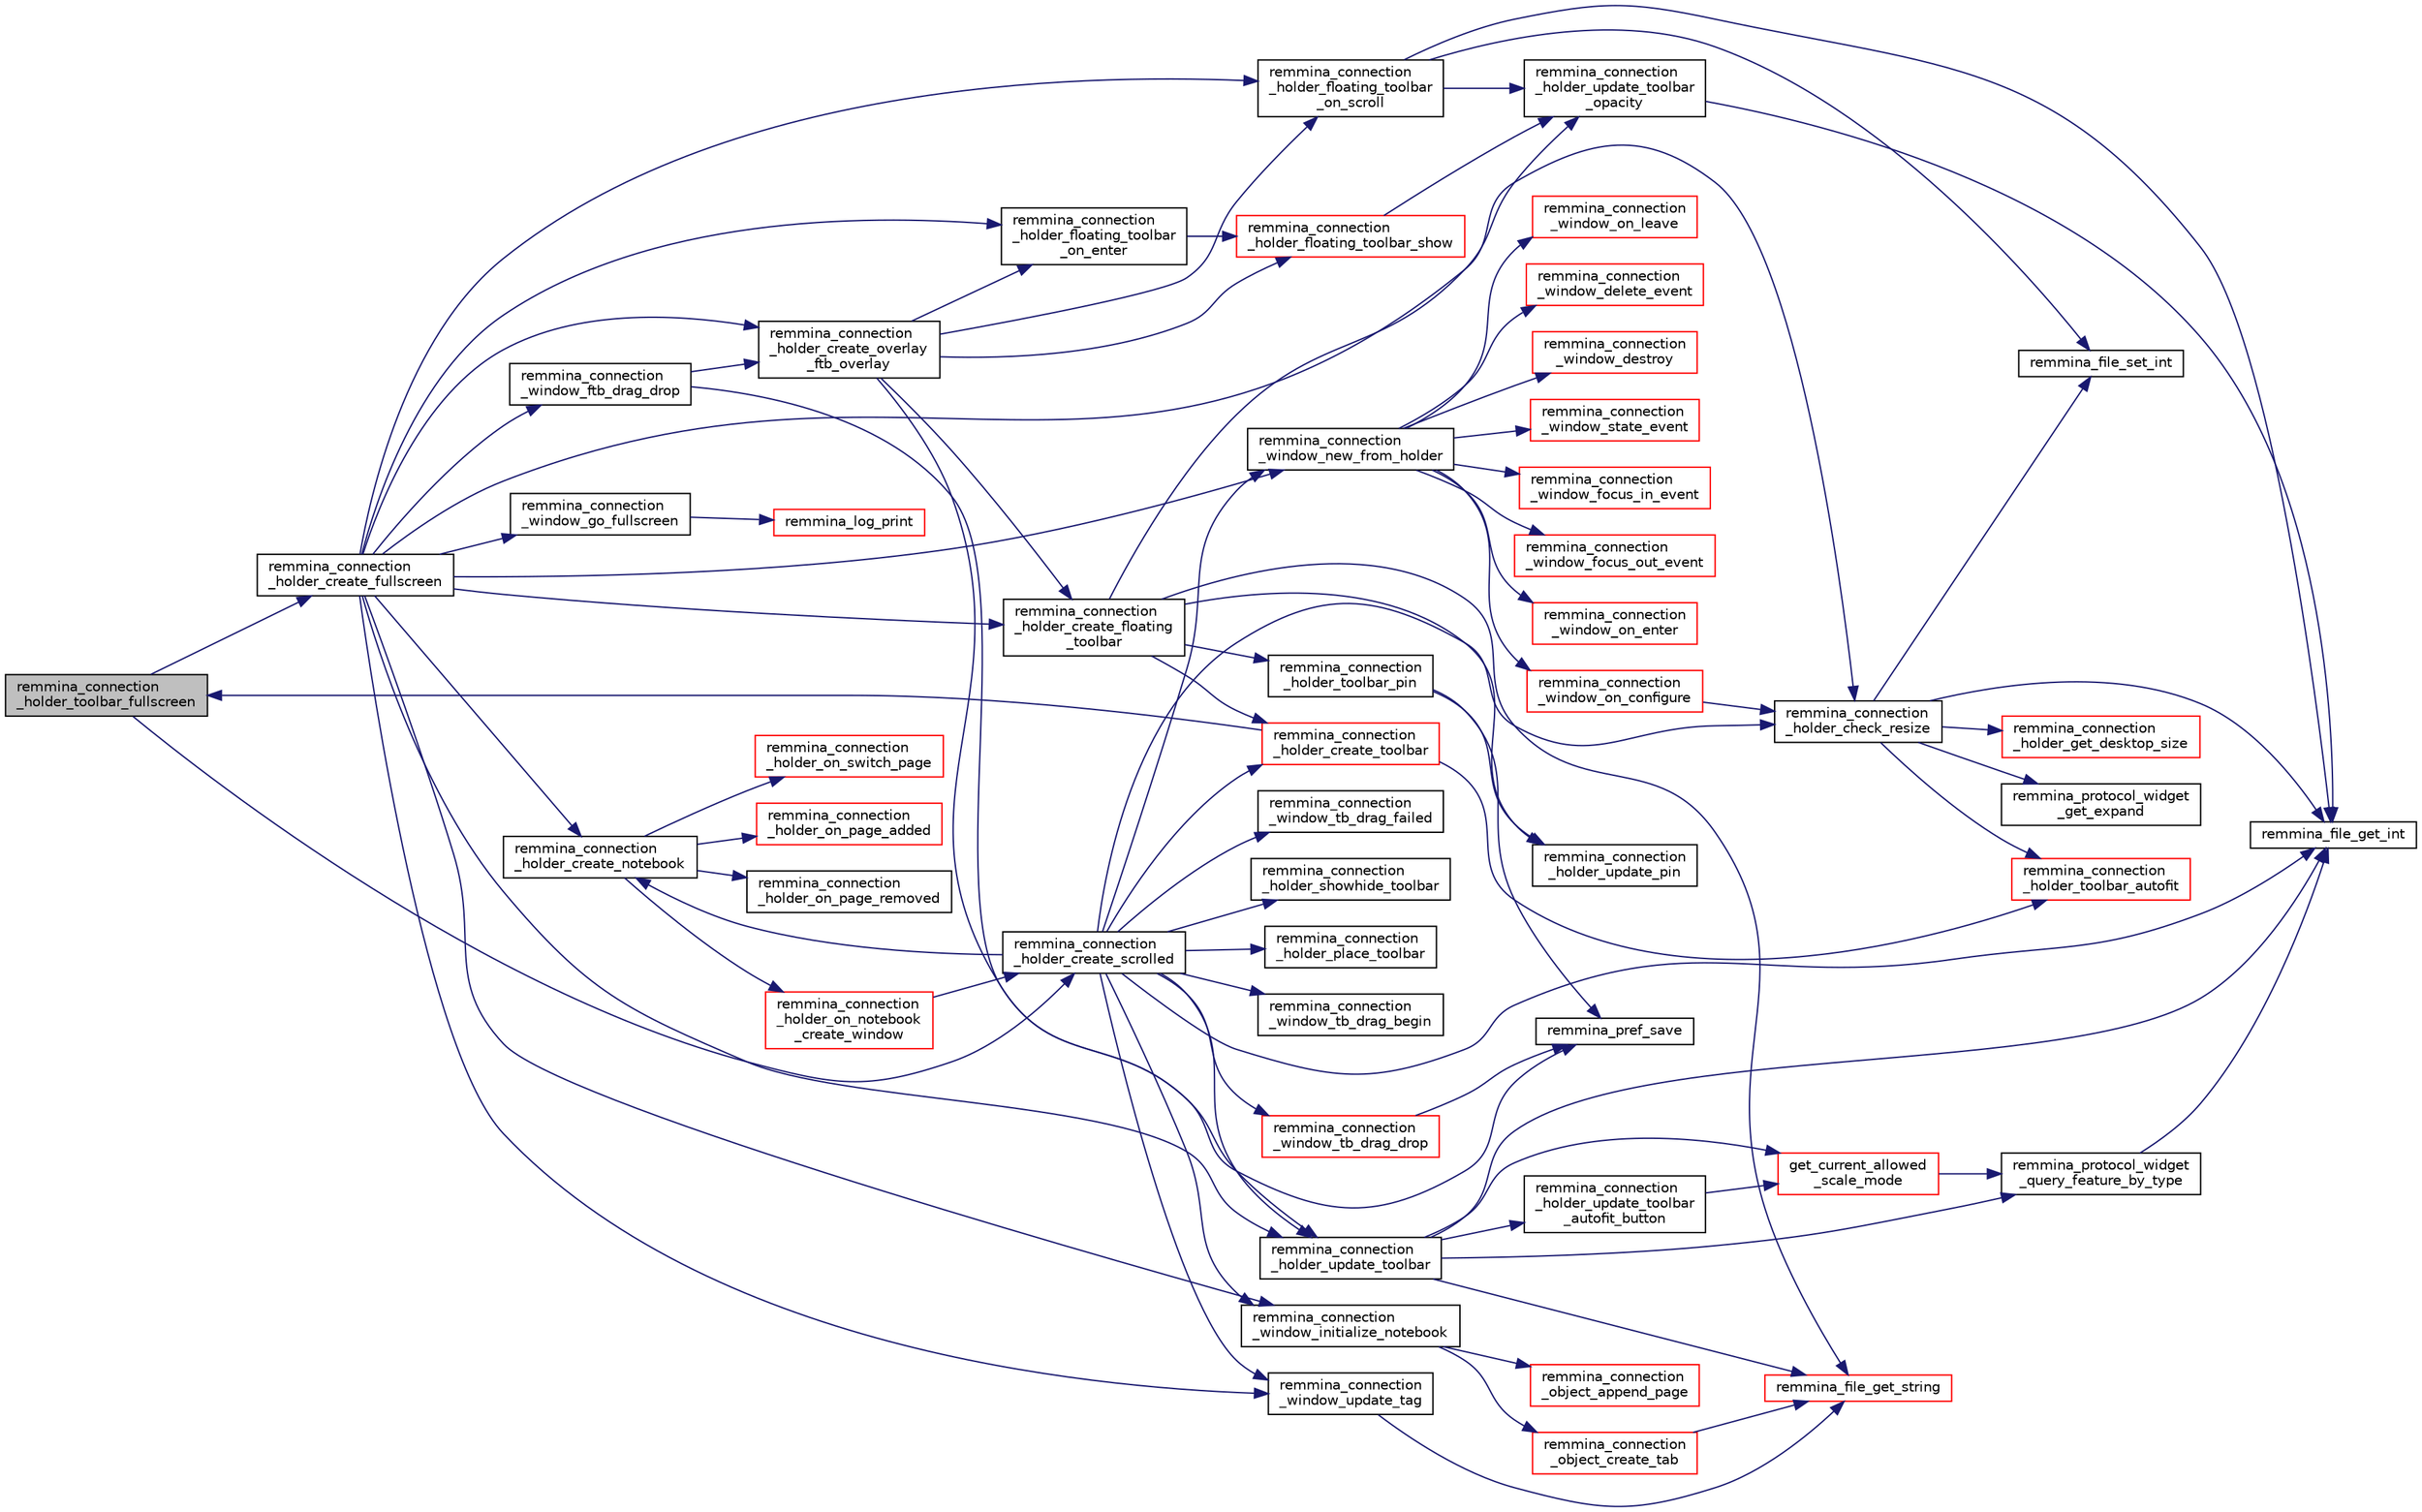 digraph "remmina_connection_holder_toolbar_fullscreen"
{
  edge [fontname="Helvetica",fontsize="10",labelfontname="Helvetica",labelfontsize="10"];
  node [fontname="Helvetica",fontsize="10",shape=record];
  rankdir="LR";
  Node6807 [label="remmina_connection\l_holder_toolbar_fullscreen",height=0.2,width=0.4,color="black", fillcolor="grey75", style="filled", fontcolor="black"];
  Node6807 -> Node6808 [color="midnightblue",fontsize="10",style="solid",fontname="Helvetica"];
  Node6808 [label="remmina_connection\l_holder_create_fullscreen",height=0.2,width=0.4,color="black", fillcolor="white", style="filled",URL="$remmina__connection__window_8c.html#ae67ca4d276339723c1ff87fc224eaccf"];
  Node6808 -> Node6809 [color="midnightblue",fontsize="10",style="solid",fontname="Helvetica"];
  Node6809 [label="remmina_connection\l_window_new_from_holder",height=0.2,width=0.4,color="black", fillcolor="white", style="filled",URL="$remmina__connection__window_8c.html#a0ff4775a640861c11f2bc9f4e4680ed5"];
  Node6809 -> Node6810 [color="midnightblue",fontsize="10",style="solid",fontname="Helvetica"];
  Node6810 [label="remmina_connection\l_window_delete_event",height=0.2,width=0.4,color="red", fillcolor="white", style="filled",URL="$remmina__connection__window_8c.html#aa84f957aaf2152717af3959b80ecfa8a"];
  Node6809 -> Node6895 [color="midnightblue",fontsize="10",style="solid",fontname="Helvetica"];
  Node6895 [label="remmina_connection\l_window_destroy",height=0.2,width=0.4,color="red", fillcolor="white", style="filled",URL="$remmina__connection__window_8c.html#a2d157bba82de5684318381a8816db2af"];
  Node6809 -> Node6897 [color="midnightblue",fontsize="10",style="solid",fontname="Helvetica"];
  Node6897 [label="remmina_connection\l_window_state_event",height=0.2,width=0.4,color="red", fillcolor="white", style="filled",URL="$remmina__connection__window_8c.html#a174d5b1e983a96c98aae2e8078f462bd"];
  Node6809 -> Node7057 [color="midnightblue",fontsize="10",style="solid",fontname="Helvetica"];
  Node7057 [label="remmina_connection\l_window_focus_in_event",height=0.2,width=0.4,color="red", fillcolor="white", style="filled",URL="$remmina__connection__window_8c.html#aac168486f2fb093eb6347cb0726153b5"];
  Node6809 -> Node7058 [color="midnightblue",fontsize="10",style="solid",fontname="Helvetica"];
  Node7058 [label="remmina_connection\l_window_focus_out_event",height=0.2,width=0.4,color="red", fillcolor="white", style="filled",URL="$remmina__connection__window_8c.html#a539828a1dd435bee083d82136691176c"];
  Node6809 -> Node7059 [color="midnightblue",fontsize="10",style="solid",fontname="Helvetica"];
  Node7059 [label="remmina_connection\l_window_on_enter",height=0.2,width=0.4,color="red", fillcolor="white", style="filled",URL="$remmina__connection__window_8c.html#a2b5a6494f27dca9408e2640f11a7738c"];
  Node6809 -> Node7060 [color="midnightblue",fontsize="10",style="solid",fontname="Helvetica"];
  Node7060 [label="remmina_connection\l_window_on_leave",height=0.2,width=0.4,color="red", fillcolor="white", style="filled",URL="$remmina__connection__window_8c.html#a63c87d892406b77f16956a54b039ab1b"];
  Node6809 -> Node7061 [color="midnightblue",fontsize="10",style="solid",fontname="Helvetica"];
  Node7061 [label="remmina_connection\l_window_on_configure",height=0.2,width=0.4,color="red", fillcolor="white", style="filled",URL="$remmina__connection__window_8c.html#af79fdcdd07b28c1cde08489d7986ca37"];
  Node7061 -> Node6948 [color="midnightblue",fontsize="10",style="solid",fontname="Helvetica"];
  Node6948 [label="remmina_connection\l_holder_check_resize",height=0.2,width=0.4,color="black", fillcolor="white", style="filled",URL="$remmina__connection__window_8c.html#adf48e258e535235d29c9638333488920"];
  Node6948 -> Node6925 [color="midnightblue",fontsize="10",style="solid",fontname="Helvetica"];
  Node6925 [label="remmina_connection\l_holder_get_desktop_size",height=0.2,width=0.4,color="red", fillcolor="white", style="filled",URL="$remmina__connection__window_8c.html#acf5d62eb5dda2e3a1a76c4bcbb926fb8"];
  Node6948 -> Node6949 [color="midnightblue",fontsize="10",style="solid",fontname="Helvetica"];
  Node6949 [label="remmina_protocol_widget\l_get_expand",height=0.2,width=0.4,color="black", fillcolor="white", style="filled",URL="$remmina__protocol__widget_8c.html#a25bcb2ae99449624fed6f770218e3d25"];
  Node6948 -> Node6857 [color="midnightblue",fontsize="10",style="solid",fontname="Helvetica"];
  Node6857 [label="remmina_file_get_int",height=0.2,width=0.4,color="black", fillcolor="white", style="filled",URL="$remmina__file_8c.html#a4884356c195dcfb4ceacf641a1e74e66"];
  Node6948 -> Node6945 [color="midnightblue",fontsize="10",style="solid",fontname="Helvetica"];
  Node6945 [label="remmina_file_set_int",height=0.2,width=0.4,color="black", fillcolor="white", style="filled",URL="$remmina__file_8c.html#af153b0d289ac93f6ecdaa15d5f3b9b8c"];
  Node6948 -> Node6923 [color="midnightblue",fontsize="10",style="solid",fontname="Helvetica"];
  Node6923 [label="remmina_connection\l_holder_toolbar_autofit",height=0.2,width=0.4,color="red", fillcolor="white", style="filled",URL="$remmina__connection__window_8c.html#ac679e10d8be64d56ed13043dd4df7d1c"];
  Node6808 -> Node6985 [color="midnightblue",fontsize="10",style="solid",fontname="Helvetica"];
  Node6985 [label="remmina_connection\l_holder_create_notebook",height=0.2,width=0.4,color="black", fillcolor="white", style="filled",URL="$remmina__connection__window_8c.html#ae616dc409c5775dc73d9a83c1f081705"];
  Node6985 -> Node6986 [color="midnightblue",fontsize="10",style="solid",fontname="Helvetica"];
  Node6986 [label="remmina_connection\l_holder_on_notebook\l_create_window",height=0.2,width=0.4,color="red", fillcolor="white", style="filled",URL="$remmina__connection__window_8c.html#a2f5fc595c1aad851962aa58e2009bcce"];
  Node6986 -> Node6920 [color="midnightblue",fontsize="10",style="solid",fontname="Helvetica"];
  Node6920 [label="remmina_connection\l_holder_create_scrolled",height=0.2,width=0.4,color="black", fillcolor="white", style="filled",URL="$remmina__connection__window_8c.html#a57b3656c37df65d276ddd50a16906dc7"];
  Node6920 -> Node6809 [color="midnightblue",fontsize="10",style="solid",fontname="Helvetica"];
  Node6920 -> Node6857 [color="midnightblue",fontsize="10",style="solid",fontname="Helvetica"];
  Node6920 -> Node6921 [color="midnightblue",fontsize="10",style="solid",fontname="Helvetica"];
  Node6921 [label="remmina_connection\l_holder_create_toolbar",height=0.2,width=0.4,color="red", fillcolor="white", style="filled",URL="$remmina__connection__window_8c.html#af8138da72278e9e9000276e08a6fd984"];
  Node6921 -> Node6923 [color="midnightblue",fontsize="10",style="solid",fontname="Helvetica"];
  Node6921 -> Node6807 [color="midnightblue",fontsize="10",style="solid",fontname="Helvetica"];
  Node6920 -> Node6985 [color="midnightblue",fontsize="10",style="solid",fontname="Helvetica"];
  Node6920 -> Node6995 [color="midnightblue",fontsize="10",style="solid",fontname="Helvetica"];
  Node6995 [label="remmina_connection\l_holder_place_toolbar",height=0.2,width=0.4,color="black", fillcolor="white", style="filled",URL="$remmina__connection__window_8c.html#a3627c2a73e45f25e4672fcce27af9a18"];
  Node6920 -> Node6996 [color="midnightblue",fontsize="10",style="solid",fontname="Helvetica"];
  Node6996 [label="remmina_connection\l_window_tb_drag_begin",height=0.2,width=0.4,color="black", fillcolor="white", style="filled",URL="$remmina__connection__window_8c.html#ae072f58def6470b4cecd2c625d6411e6"];
  Node6920 -> Node6997 [color="midnightblue",fontsize="10",style="solid",fontname="Helvetica"];
  Node6997 [label="remmina_connection\l_window_tb_drag_failed",height=0.2,width=0.4,color="black", fillcolor="white", style="filled",URL="$remmina__connection__window_8c.html#aac99c87f16b44843e8eb41bea27cbe2a"];
  Node6920 -> Node6998 [color="midnightblue",fontsize="10",style="solid",fontname="Helvetica"];
  Node6998 [label="remmina_connection\l_window_tb_drag_drop",height=0.2,width=0.4,color="red", fillcolor="white", style="filled",URL="$remmina__connection__window_8c.html#a289101aed4f30397f39880960aae2ac3"];
  Node6998 -> Node6862 [color="midnightblue",fontsize="10",style="solid",fontname="Helvetica"];
  Node6862 [label="remmina_pref_save",height=0.2,width=0.4,color="black", fillcolor="white", style="filled",URL="$remmina__pref_8c.html#a1c614a5e7dc3cd415be6e0a926e26983"];
  Node6920 -> Node7002 [color="midnightblue",fontsize="10",style="solid",fontname="Helvetica"];
  Node7002 [label="remmina_connection\l_window_initialize_notebook",height=0.2,width=0.4,color="black", fillcolor="white", style="filled",URL="$remmina__connection__window_8c.html#aa28770c2f7c156eb4574227310481041"];
  Node7002 -> Node7003 [color="midnightblue",fontsize="10",style="solid",fontname="Helvetica"];
  Node7003 [label="remmina_connection\l_object_create_tab",height=0.2,width=0.4,color="red", fillcolor="white", style="filled",URL="$remmina__connection__window_8c.html#a888c4dd031e9366a3284cb34351865aa"];
  Node7003 -> Node6847 [color="midnightblue",fontsize="10",style="solid",fontname="Helvetica"];
  Node6847 [label="remmina_file_get_string",height=0.2,width=0.4,color="red", fillcolor="white", style="filled",URL="$remmina__file_8c.html#a8eb1b213d9d08c6ad13683ce05f4355e"];
  Node7002 -> Node7005 [color="midnightblue",fontsize="10",style="solid",fontname="Helvetica"];
  Node7005 [label="remmina_connection\l_object_append_page",height=0.2,width=0.4,color="red", fillcolor="white", style="filled",URL="$remmina__connection__window_8c.html#ac06b41c974d5cfc6277f50b617a550bb"];
  Node6920 -> Node7013 [color="midnightblue",fontsize="10",style="solid",fontname="Helvetica"];
  Node7013 [label="remmina_connection\l_window_update_tag",height=0.2,width=0.4,color="black", fillcolor="white", style="filled",URL="$remmina__connection__window_8c.html#a49552d7adf2f4e22a59d89802171e52b"];
  Node7013 -> Node6847 [color="midnightblue",fontsize="10",style="solid",fontname="Helvetica"];
  Node6920 -> Node6991 [color="midnightblue",fontsize="10",style="solid",fontname="Helvetica"];
  Node6991 [label="remmina_connection\l_holder_update_toolbar",height=0.2,width=0.4,color="black", fillcolor="white", style="filled",URL="$remmina__connection__window_8c.html#a1b31d50e3792f41f4f78c1dbc1c5b27c"];
  Node6991 -> Node6947 [color="midnightblue",fontsize="10",style="solid",fontname="Helvetica"];
  Node6947 [label="remmina_connection\l_holder_update_toolbar\l_autofit_button",height=0.2,width=0.4,color="black", fillcolor="white", style="filled",URL="$remmina__connection__window_8c.html#adb407338a545724966a1c62d3bd60fb5"];
  Node6947 -> Node6929 [color="midnightblue",fontsize="10",style="solid",fontname="Helvetica"];
  Node6929 [label="get_current_allowed\l_scale_mode",height=0.2,width=0.4,color="red", fillcolor="white", style="filled",URL="$remmina__connection__window_8c.html#abbc84b2c450f62c288ff827c5d2c5cd2"];
  Node6929 -> Node6931 [color="midnightblue",fontsize="10",style="solid",fontname="Helvetica"];
  Node6931 [label="remmina_protocol_widget\l_query_feature_by_type",height=0.2,width=0.4,color="black", fillcolor="white", style="filled",URL="$remmina__protocol__widget_8c.html#adbe15328275677cb38bd8c8a2d5e039d"];
  Node6931 -> Node6857 [color="midnightblue",fontsize="10",style="solid",fontname="Helvetica"];
  Node6991 -> Node6929 [color="midnightblue",fontsize="10",style="solid",fontname="Helvetica"];
  Node6991 -> Node6857 [color="midnightblue",fontsize="10",style="solid",fontname="Helvetica"];
  Node6991 -> Node6931 [color="midnightblue",fontsize="10",style="solid",fontname="Helvetica"];
  Node6991 -> Node6847 [color="midnightblue",fontsize="10",style="solid",fontname="Helvetica"];
  Node6920 -> Node7014 [color="midnightblue",fontsize="10",style="solid",fontname="Helvetica"];
  Node7014 [label="remmina_connection\l_holder_showhide_toolbar",height=0.2,width=0.4,color="black", fillcolor="white", style="filled",URL="$remmina__connection__window_8c.html#a3542c1aed620129ef10a0cb01b2db526"];
  Node6920 -> Node6948 [color="midnightblue",fontsize="10",style="solid",fontname="Helvetica"];
  Node6985 -> Node6988 [color="midnightblue",fontsize="10",style="solid",fontname="Helvetica"];
  Node6988 [label="remmina_connection\l_holder_on_switch_page",height=0.2,width=0.4,color="red", fillcolor="white", style="filled",URL="$remmina__connection__window_8c.html#ac93e70cd6f65ebb4bee3827240cf1c05"];
  Node6985 -> Node6992 [color="midnightblue",fontsize="10",style="solid",fontname="Helvetica"];
  Node6992 [label="remmina_connection\l_holder_on_page_added",height=0.2,width=0.4,color="red", fillcolor="white", style="filled",URL="$remmina__connection__window_8c.html#a17841adaac1f1d03395629af001f9135"];
  Node6985 -> Node6994 [color="midnightblue",fontsize="10",style="solid",fontname="Helvetica"];
  Node6994 [label="remmina_connection\l_holder_on_page_removed",height=0.2,width=0.4,color="black", fillcolor="white", style="filled",URL="$remmina__connection__window_8c.html#a6f585d526b1cbf7224329da51ad40005"];
  Node6808 -> Node7002 [color="midnightblue",fontsize="10",style="solid",fontname="Helvetica"];
  Node6808 -> Node7013 [color="midnightblue",fontsize="10",style="solid",fontname="Helvetica"];
  Node6808 -> Node7063 [color="midnightblue",fontsize="10",style="solid",fontname="Helvetica"];
  Node7063 [label="remmina_connection\l_holder_create_overlay\l_ftb_overlay",height=0.2,width=0.4,color="black", fillcolor="white", style="filled",URL="$remmina__connection__window_8c.html#ab2edcb806312b3367c70fbb13c383ae0"];
  Node7063 -> Node7064 [color="midnightblue",fontsize="10",style="solid",fontname="Helvetica"];
  Node7064 [label="remmina_connection\l_holder_create_floating\l_toolbar",height=0.2,width=0.4,color="black", fillcolor="white", style="filled",URL="$remmina__connection__window_8c.html#a967dca6c1876afc3e6bcb763f9709d43"];
  Node7064 -> Node6921 [color="midnightblue",fontsize="10",style="solid",fontname="Helvetica"];
  Node7064 -> Node7065 [color="midnightblue",fontsize="10",style="solid",fontname="Helvetica"];
  Node7065 [label="remmina_connection\l_holder_toolbar_pin",height=0.2,width=0.4,color="black", fillcolor="white", style="filled",URL="$remmina__connection__window_8c.html#a735747875f8442962795c7a2ec027378"];
  Node7065 -> Node6862 [color="midnightblue",fontsize="10",style="solid",fontname="Helvetica"];
  Node7065 -> Node7066 [color="midnightblue",fontsize="10",style="solid",fontname="Helvetica"];
  Node7066 [label="remmina_connection\l_holder_update_pin",height=0.2,width=0.4,color="black", fillcolor="white", style="filled",URL="$remmina__connection__window_8c.html#aac226c5115a432b09cff71ecd772ea6c"];
  Node7064 -> Node7066 [color="midnightblue",fontsize="10",style="solid",fontname="Helvetica"];
  Node7064 -> Node6847 [color="midnightblue",fontsize="10",style="solid",fontname="Helvetica"];
  Node7064 -> Node6937 [color="midnightblue",fontsize="10",style="solid",fontname="Helvetica"];
  Node6937 [label="remmina_connection\l_holder_update_toolbar\l_opacity",height=0.2,width=0.4,color="black", fillcolor="white", style="filled",URL="$remmina__connection__window_8c.html#aac6895538e595984302a03c07bc51fbe"];
  Node6937 -> Node6857 [color="midnightblue",fontsize="10",style="solid",fontname="Helvetica"];
  Node7063 -> Node6991 [color="midnightblue",fontsize="10",style="solid",fontname="Helvetica"];
  Node7063 -> Node6936 [color="midnightblue",fontsize="10",style="solid",fontname="Helvetica"];
  Node6936 [label="remmina_connection\l_holder_floating_toolbar_show",height=0.2,width=0.4,color="red", fillcolor="white", style="filled",URL="$remmina__connection__window_8c.html#a147924e56eceebe1f61e47bf5af2218a"];
  Node6936 -> Node6937 [color="midnightblue",fontsize="10",style="solid",fontname="Helvetica"];
  Node7063 -> Node7067 [color="midnightblue",fontsize="10",style="solid",fontname="Helvetica"];
  Node7067 [label="remmina_connection\l_holder_floating_toolbar\l_on_enter",height=0.2,width=0.4,color="black", fillcolor="white", style="filled",URL="$remmina__connection__window_8c.html#a5b12b74df51eda99c7e34a4d016e4f1e"];
  Node7067 -> Node6936 [color="midnightblue",fontsize="10",style="solid",fontname="Helvetica"];
  Node7063 -> Node7068 [color="midnightblue",fontsize="10",style="solid",fontname="Helvetica"];
  Node7068 [label="remmina_connection\l_holder_floating_toolbar\l_on_scroll",height=0.2,width=0.4,color="black", fillcolor="white", style="filled",URL="$remmina__connection__window_8c.html#a9d0e16bc9f0d555b3832b2ff6be66e3f"];
  Node7068 -> Node6857 [color="midnightblue",fontsize="10",style="solid",fontname="Helvetica"];
  Node7068 -> Node6945 [color="midnightblue",fontsize="10",style="solid",fontname="Helvetica"];
  Node7068 -> Node6937 [color="midnightblue",fontsize="10",style="solid",fontname="Helvetica"];
  Node6808 -> Node7069 [color="midnightblue",fontsize="10",style="solid",fontname="Helvetica"];
  Node7069 [label="remmina_connection\l_window_ftb_drag_drop",height=0.2,width=0.4,color="black", fillcolor="white", style="filled",URL="$remmina__connection__window_8c.html#a15c9b2bd929f8f2bb64d0bb6fa60f067"];
  Node7069 -> Node6862 [color="midnightblue",fontsize="10",style="solid",fontname="Helvetica"];
  Node7069 -> Node7063 [color="midnightblue",fontsize="10",style="solid",fontname="Helvetica"];
  Node6808 -> Node7064 [color="midnightblue",fontsize="10",style="solid",fontname="Helvetica"];
  Node6808 -> Node6991 [color="midnightblue",fontsize="10",style="solid",fontname="Helvetica"];
  Node6808 -> Node7067 [color="midnightblue",fontsize="10",style="solid",fontname="Helvetica"];
  Node6808 -> Node7068 [color="midnightblue",fontsize="10",style="solid",fontname="Helvetica"];
  Node6808 -> Node6948 [color="midnightblue",fontsize="10",style="solid",fontname="Helvetica"];
  Node6808 -> Node7070 [color="midnightblue",fontsize="10",style="solid",fontname="Helvetica"];
  Node7070 [label="remmina_connection\l_window_go_fullscreen",height=0.2,width=0.4,color="black", fillcolor="white", style="filled",URL="$remmina__connection__window_8c.html#a10b3a54bf50f7522ee272932673e9419"];
  Node7070 -> Node7071 [color="midnightblue",fontsize="10",style="solid",fontname="Helvetica"];
  Node7071 [label="remmina_log_print",height=0.2,width=0.4,color="red", fillcolor="white", style="filled",URL="$remmina__log_8c.html#aca8f826a273194e22f4467421af9b3aa"];
  Node6807 -> Node6920 [color="midnightblue",fontsize="10",style="solid",fontname="Helvetica"];
}
